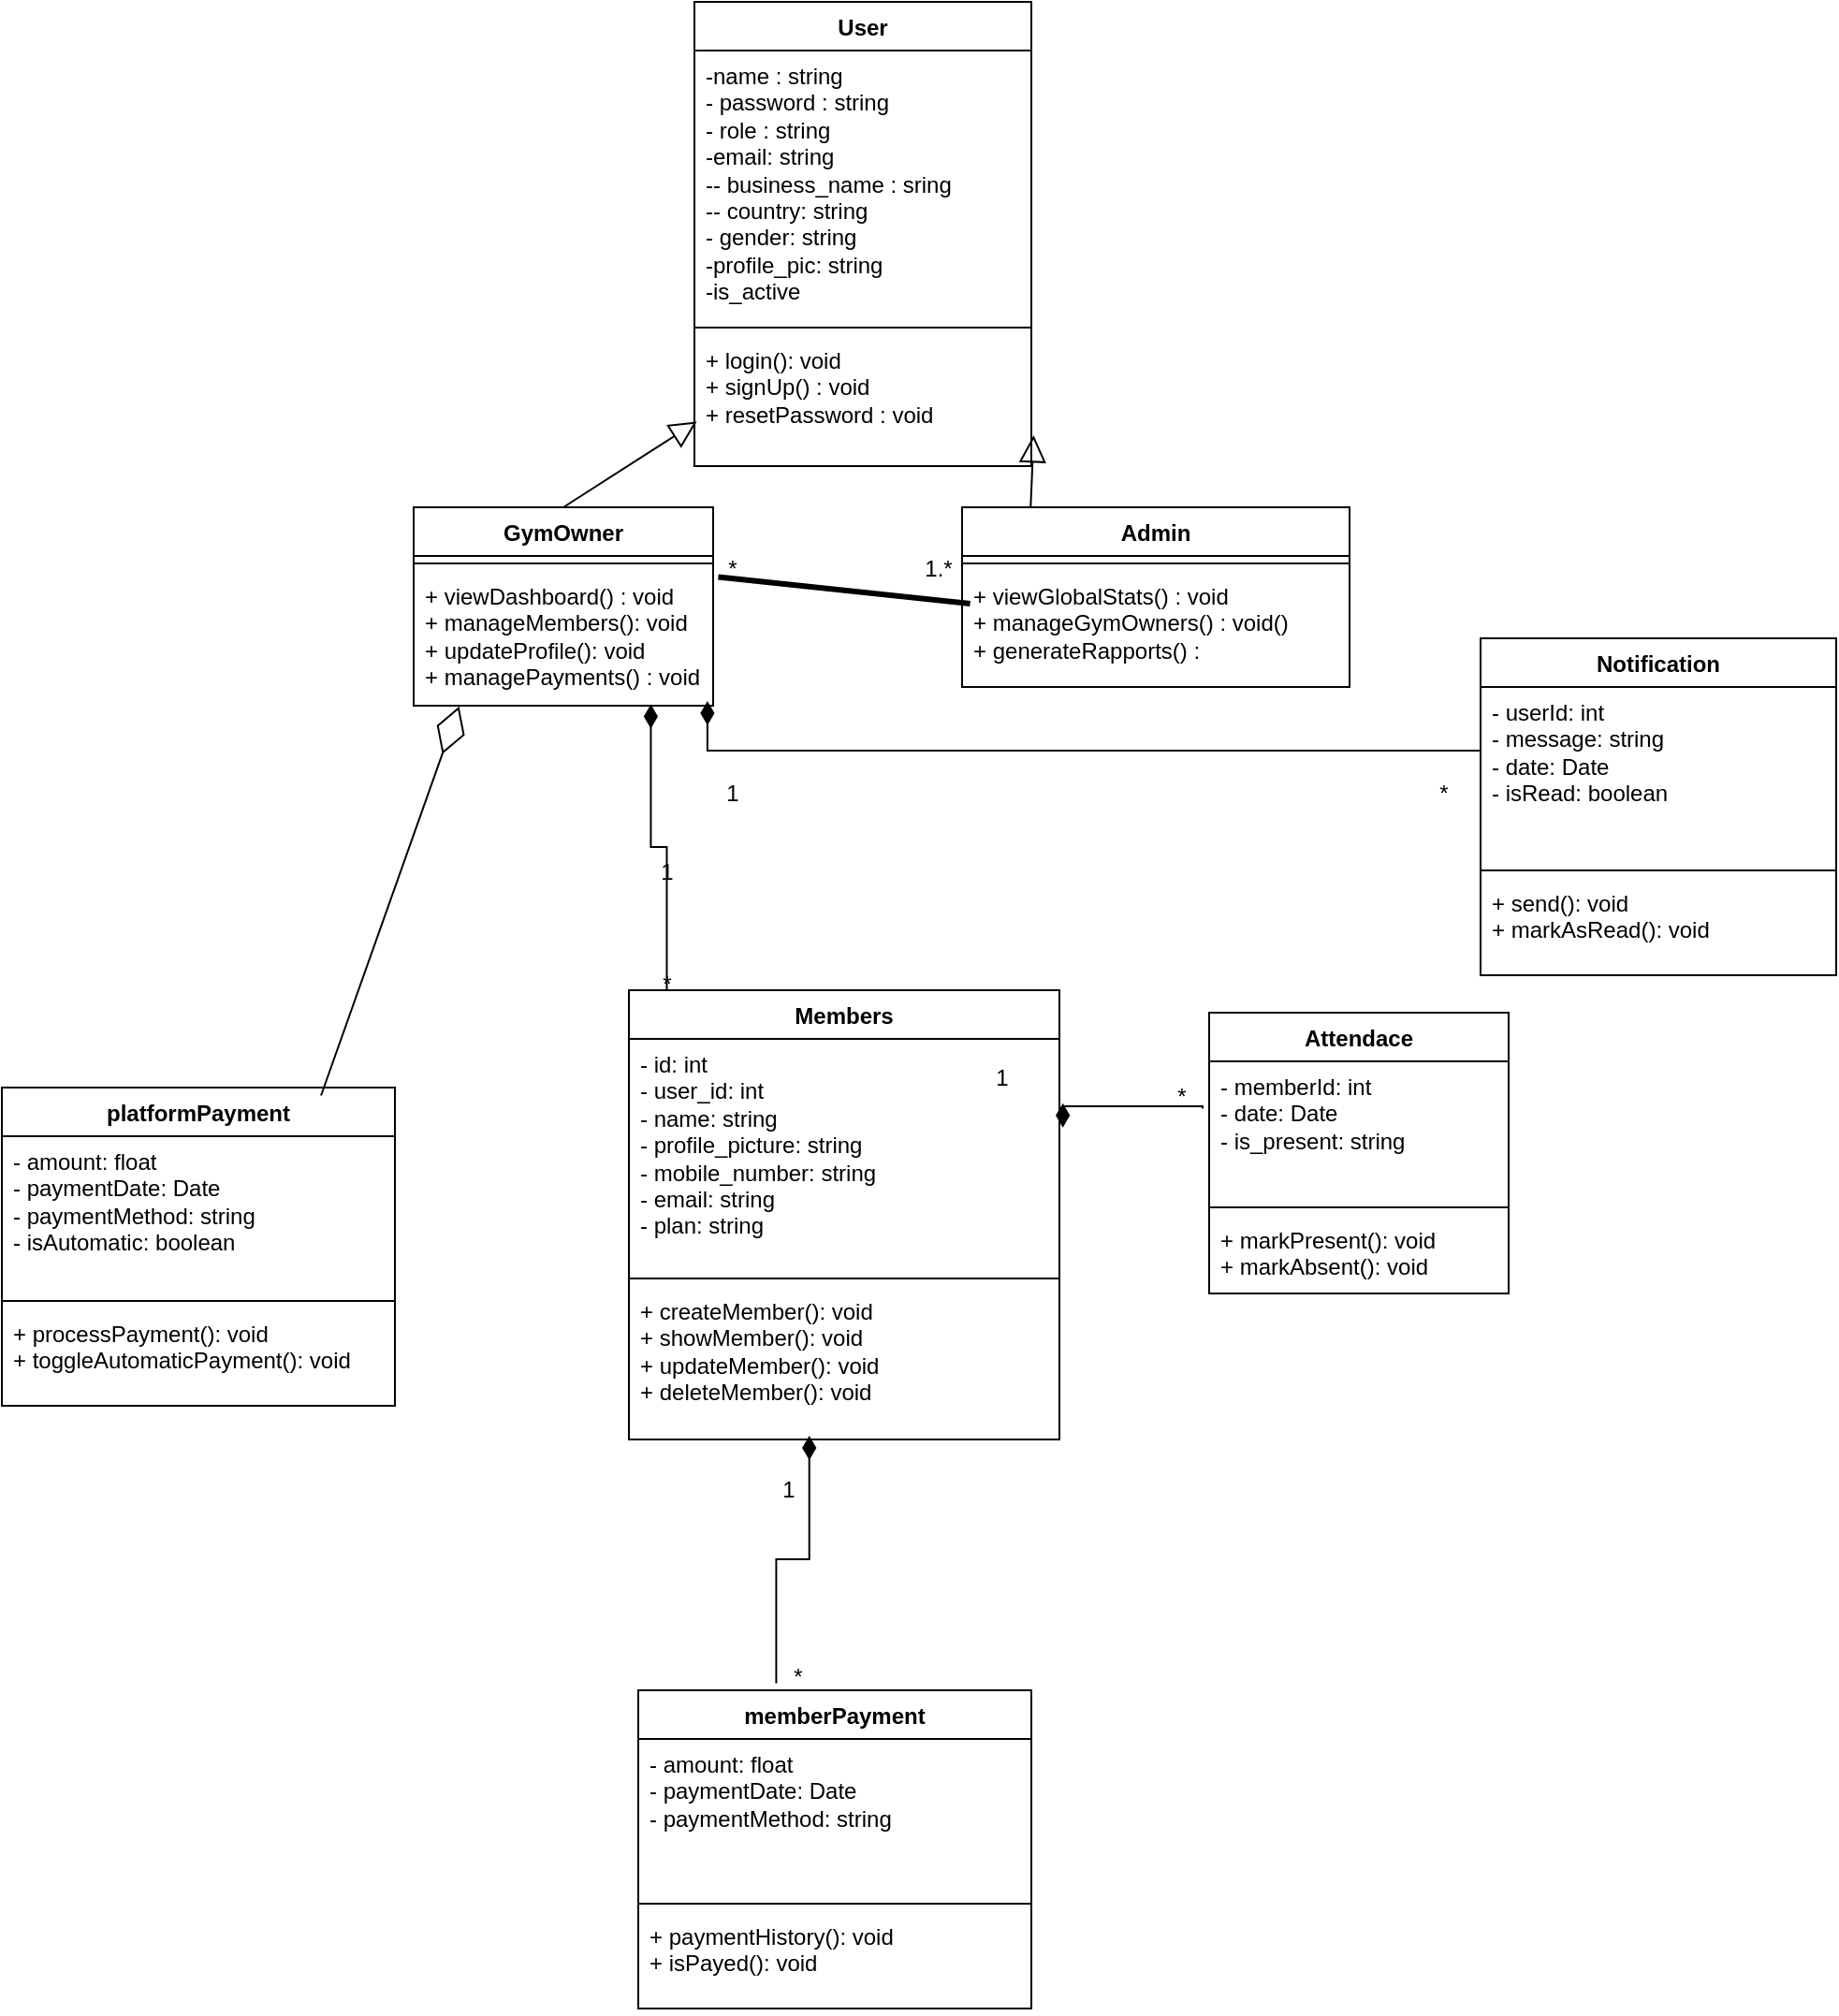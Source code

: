 <mxfile version="26.2.13">
  <diagram name="Page-1" id="CyW6aP-Xm8CD-qENMy1q">
    <mxGraphModel dx="2320" dy="1249" grid="1" gridSize="10" guides="1" tooltips="1" connect="1" arrows="1" fold="1" page="1" pageScale="1" pageWidth="827" pageHeight="1169" math="0" shadow="0">
      <root>
        <mxCell id="0" />
        <mxCell id="1" parent="0" />
        <mxCell id="tbkn11sp3KUf5FUR0pX_-49" value="GymOwner" style="swimlane;fontStyle=1;align=center;verticalAlign=top;childLayout=stackLayout;horizontal=1;startSize=26;horizontalStack=0;resizeParent=1;resizeParentMax=0;resizeLast=0;collapsible=1;marginBottom=0;whiteSpace=wrap;html=1;" vertex="1" parent="1">
          <mxGeometry x="620" y="1190" width="160" height="106" as="geometry" />
        </mxCell>
        <mxCell id="tbkn11sp3KUf5FUR0pX_-50" value="" style="line;strokeWidth=1;fillColor=none;align=left;verticalAlign=middle;spacingTop=-1;spacingLeft=3;spacingRight=3;rotatable=0;labelPosition=right;points=[];portConstraint=eastwest;strokeColor=inherit;" vertex="1" parent="tbkn11sp3KUf5FUR0pX_-49">
          <mxGeometry y="26" width="160" height="8" as="geometry" />
        </mxCell>
        <mxCell id="tbkn11sp3KUf5FUR0pX_-51" value="+ viewDashboard() : void&lt;div&gt;+ manageMembers(): void&lt;/div&gt;&lt;div&gt;+ updateProfile(): void&lt;/div&gt;&lt;div&gt;+ managePayments() : void&lt;/div&gt;" style="text;strokeColor=none;fillColor=none;align=left;verticalAlign=top;spacingLeft=4;spacingRight=4;overflow=hidden;rotatable=0;points=[[0,0.5],[1,0.5]];portConstraint=eastwest;whiteSpace=wrap;html=1;" vertex="1" parent="tbkn11sp3KUf5FUR0pX_-49">
          <mxGeometry y="34" width="160" height="72" as="geometry" />
        </mxCell>
        <mxCell id="tbkn11sp3KUf5FUR0pX_-52" value="Admin" style="swimlane;fontStyle=1;align=center;verticalAlign=top;childLayout=stackLayout;horizontal=1;startSize=26;horizontalStack=0;resizeParent=1;resizeParentMax=0;resizeLast=0;collapsible=1;marginBottom=0;whiteSpace=wrap;html=1;" vertex="1" parent="1">
          <mxGeometry x="913" y="1190" width="207" height="96" as="geometry" />
        </mxCell>
        <mxCell id="tbkn11sp3KUf5FUR0pX_-53" value="" style="line;strokeWidth=1;fillColor=none;align=left;verticalAlign=middle;spacingTop=-1;spacingLeft=3;spacingRight=3;rotatable=0;labelPosition=right;points=[];portConstraint=eastwest;strokeColor=inherit;" vertex="1" parent="tbkn11sp3KUf5FUR0pX_-52">
          <mxGeometry y="26" width="207" height="8" as="geometry" />
        </mxCell>
        <mxCell id="tbkn11sp3KUf5FUR0pX_-54" value="+ viewGlobalStats() : void&lt;div&gt;+ manageGymOwners() : void()&lt;/div&gt;&lt;div&gt;+ generateRapports() :&amp;nbsp;&lt;/div&gt;" style="text;strokeColor=none;fillColor=none;align=left;verticalAlign=top;spacingLeft=4;spacingRight=4;overflow=hidden;rotatable=0;points=[[0,0.5],[1,0.5]];portConstraint=eastwest;whiteSpace=wrap;html=1;" vertex="1" parent="tbkn11sp3KUf5FUR0pX_-52">
          <mxGeometry y="34" width="207" height="62" as="geometry" />
        </mxCell>
        <mxCell id="tbkn11sp3KUf5FUR0pX_-55" value="Attendace" style="swimlane;fontStyle=1;align=center;verticalAlign=top;childLayout=stackLayout;horizontal=1;startSize=26;horizontalStack=0;resizeParent=1;resizeParentMax=0;resizeLast=0;collapsible=1;marginBottom=0;whiteSpace=wrap;html=1;" vertex="1" parent="1">
          <mxGeometry x="1045" y="1460" width="160" height="150" as="geometry" />
        </mxCell>
        <mxCell id="tbkn11sp3KUf5FUR0pX_-56" value="&lt;div&gt;&lt;span style=&quot;background-color: transparent; color: light-dark(rgb(0, 0, 0), rgb(255, 255, 255));&quot;&gt;- memberId: int&amp;nbsp; &amp;nbsp; &amp;nbsp; &amp;nbsp; &amp;nbsp; &amp;nbsp; &amp;nbsp; &amp;nbsp; &amp;nbsp;&amp;nbsp;&lt;/span&gt;&lt;/div&gt;&lt;div&gt;- date: Date&amp;nbsp; &amp;nbsp; &amp;nbsp; &amp;nbsp; &amp;nbsp; &amp;nbsp; &amp;nbsp; &amp;nbsp; &amp;nbsp; &amp;nbsp; &amp;nbsp;&amp;nbsp;&lt;/div&gt;&lt;div&gt;- is_present: string&lt;/div&gt;" style="text;strokeColor=none;fillColor=none;align=left;verticalAlign=top;spacingLeft=4;spacingRight=4;overflow=hidden;rotatable=0;points=[[0,0.5],[1,0.5]];portConstraint=eastwest;whiteSpace=wrap;html=1;" vertex="1" parent="tbkn11sp3KUf5FUR0pX_-55">
          <mxGeometry y="26" width="160" height="74" as="geometry" />
        </mxCell>
        <mxCell id="tbkn11sp3KUf5FUR0pX_-57" value="" style="line;strokeWidth=1;fillColor=none;align=left;verticalAlign=middle;spacingTop=-1;spacingLeft=3;spacingRight=3;rotatable=0;labelPosition=right;points=[];portConstraint=eastwest;strokeColor=inherit;" vertex="1" parent="tbkn11sp3KUf5FUR0pX_-55">
          <mxGeometry y="100" width="160" height="8" as="geometry" />
        </mxCell>
        <mxCell id="tbkn11sp3KUf5FUR0pX_-58" value="&lt;div&gt;+ markPresent(): void&amp;nbsp; &amp;nbsp; &amp;nbsp; &amp;nbsp; &amp;nbsp;&amp;nbsp;&lt;/div&gt;&lt;div&gt;+ markAbsent(): void&lt;/div&gt;" style="text;strokeColor=none;fillColor=none;align=left;verticalAlign=top;spacingLeft=4;spacingRight=4;overflow=hidden;rotatable=0;points=[[0,0.5],[1,0.5]];portConstraint=eastwest;whiteSpace=wrap;html=1;" vertex="1" parent="tbkn11sp3KUf5FUR0pX_-55">
          <mxGeometry y="108" width="160" height="42" as="geometry" />
        </mxCell>
        <mxCell id="tbkn11sp3KUf5FUR0pX_-59" value="Members&lt;div&gt;&lt;br&gt;&lt;/div&gt;" style="swimlane;fontStyle=1;align=center;verticalAlign=top;childLayout=stackLayout;horizontal=1;startSize=26;horizontalStack=0;resizeParent=1;resizeParentMax=0;resizeLast=0;collapsible=1;marginBottom=0;whiteSpace=wrap;html=1;" vertex="1" parent="1">
          <mxGeometry x="735" y="1448" width="230" height="240" as="geometry" />
        </mxCell>
        <mxCell id="tbkn11sp3KUf5FUR0pX_-60" value="&lt;div&gt;&lt;div&gt;&lt;div&gt;- id: int&lt;/div&gt;&lt;div&gt;- user_id: int&lt;/div&gt;&lt;div&gt;- name: string&lt;/div&gt;&lt;div&gt;- profile_picture: string&lt;/div&gt;&lt;div&gt;- mobile_number: string&lt;/div&gt;&lt;div&gt;- email: string&lt;/div&gt;&lt;div&gt;- plan: string&lt;/div&gt;&lt;/div&gt;&lt;/div&gt;" style="text;strokeColor=none;fillColor=none;align=left;verticalAlign=top;spacingLeft=4;spacingRight=4;overflow=hidden;rotatable=0;points=[[0,0.5],[1,0.5]];portConstraint=eastwest;whiteSpace=wrap;html=1;" vertex="1" parent="tbkn11sp3KUf5FUR0pX_-59">
          <mxGeometry y="26" width="230" height="124" as="geometry" />
        </mxCell>
        <mxCell id="tbkn11sp3KUf5FUR0pX_-61" value="" style="line;strokeWidth=1;fillColor=none;align=left;verticalAlign=middle;spacingTop=-1;spacingLeft=3;spacingRight=3;rotatable=0;labelPosition=right;points=[];portConstraint=eastwest;strokeColor=inherit;" vertex="1" parent="tbkn11sp3KUf5FUR0pX_-59">
          <mxGeometry y="150" width="230" height="8" as="geometry" />
        </mxCell>
        <mxCell id="tbkn11sp3KUf5FUR0pX_-62" value="+ createMember(): void&lt;div&gt;+ showMember(): void&lt;/div&gt;&lt;div&gt;+ updateMember(): void&lt;/div&gt;&lt;div&gt;+ delete&lt;span style=&quot;background-color: transparent; color: light-dark(rgb(0, 0, 0), rgb(255, 255, 255));&quot;&gt;Member(): void&lt;/span&gt;&lt;/div&gt;&lt;div&gt;&lt;br&gt;&lt;/div&gt;" style="text;strokeColor=none;fillColor=none;align=left;verticalAlign=top;spacingLeft=4;spacingRight=4;overflow=hidden;rotatable=0;points=[[0,0.5],[1,0.5]];portConstraint=eastwest;whiteSpace=wrap;html=1;" vertex="1" parent="tbkn11sp3KUf5FUR0pX_-59">
          <mxGeometry y="158" width="230" height="82" as="geometry" />
        </mxCell>
        <mxCell id="tbkn11sp3KUf5FUR0pX_-63" value="User" style="swimlane;fontStyle=1;align=center;verticalAlign=top;childLayout=stackLayout;horizontal=1;startSize=26;horizontalStack=0;resizeParent=1;resizeParentMax=0;resizeLast=0;collapsible=1;marginBottom=0;whiteSpace=wrap;html=1;" vertex="1" parent="1">
          <mxGeometry x="770" y="920" width="180" height="248" as="geometry" />
        </mxCell>
        <mxCell id="tbkn11sp3KUf5FUR0pX_-64" value="&lt;div&gt;-name : string&lt;/div&gt;&lt;div&gt;- password : string&lt;/div&gt;&lt;div&gt;- role : string&lt;/div&gt;&lt;div&gt;-email: string&lt;/div&gt;&lt;div&gt;-&lt;span style=&quot;background-color: transparent; color: light-dark(rgb(0, 0, 0), rgb(255, 255, 255));&quot;&gt;- business_name : sring&lt;/span&gt;&lt;/div&gt;&lt;div&gt;-&lt;span style=&quot;background-color: transparent; color: light-dark(rgb(0, 0, 0), rgb(255, 255, 255));&quot;&gt;- country: string&lt;/span&gt;&lt;/div&gt;&lt;div&gt;&lt;span style=&quot;background-color: transparent; color: light-dark(rgb(0, 0, 0), rgb(255, 255, 255));&quot;&gt;- gender: string&lt;/span&gt;&lt;/div&gt;&lt;div&gt;&lt;span style=&quot;background-color: transparent; color: light-dark(rgb(0, 0, 0), rgb(255, 255, 255));&quot;&gt;-profile_pic: string&lt;/span&gt;&lt;/div&gt;&lt;div&gt;&lt;span style=&quot;background-color: transparent; color: light-dark(rgb(0, 0, 0), rgb(255, 255, 255));&quot;&gt;-is_active&lt;/span&gt;&lt;/div&gt;" style="text;strokeColor=none;fillColor=none;align=left;verticalAlign=top;spacingLeft=4;spacingRight=4;overflow=hidden;rotatable=0;points=[[0,0.5],[1,0.5]];portConstraint=eastwest;whiteSpace=wrap;html=1;" vertex="1" parent="tbkn11sp3KUf5FUR0pX_-63">
          <mxGeometry y="26" width="180" height="144" as="geometry" />
        </mxCell>
        <mxCell id="tbkn11sp3KUf5FUR0pX_-65" value="" style="line;strokeWidth=1;fillColor=none;align=left;verticalAlign=middle;spacingTop=-1;spacingLeft=3;spacingRight=3;rotatable=0;labelPosition=right;points=[];portConstraint=eastwest;strokeColor=inherit;" vertex="1" parent="tbkn11sp3KUf5FUR0pX_-63">
          <mxGeometry y="170" width="180" height="8" as="geometry" />
        </mxCell>
        <mxCell id="tbkn11sp3KUf5FUR0pX_-66" value="+ login(): void&lt;div&gt;+ signUp() : void&lt;/div&gt;&lt;div&gt;+ resetPassword : void&lt;/div&gt;" style="text;strokeColor=none;fillColor=none;align=left;verticalAlign=top;spacingLeft=4;spacingRight=4;overflow=hidden;rotatable=0;points=[[0,0.5],[1,0.5]];portConstraint=eastwest;whiteSpace=wrap;html=1;" vertex="1" parent="tbkn11sp3KUf5FUR0pX_-63">
          <mxGeometry y="178" width="180" height="70" as="geometry" />
        </mxCell>
        <mxCell id="tbkn11sp3KUf5FUR0pX_-67" value="platformPayment" style="swimlane;fontStyle=1;align=center;verticalAlign=top;childLayout=stackLayout;horizontal=1;startSize=26;horizontalStack=0;resizeParent=1;resizeParentMax=0;resizeLast=0;collapsible=1;marginBottom=0;whiteSpace=wrap;html=1;" vertex="1" parent="1">
          <mxGeometry x="400" y="1500" width="210" height="170" as="geometry" />
        </mxCell>
        <mxCell id="tbkn11sp3KUf5FUR0pX_-68" value="&lt;div&gt;&lt;span style=&quot;background-color: transparent; color: light-dark(rgb(0, 0, 0), rgb(255, 255, 255));&quot;&gt;- amount: float&amp;nbsp; &amp;nbsp; &amp;nbsp; &amp;nbsp; &amp;nbsp; &amp;nbsp; &amp;nbsp; &amp;nbsp; &amp;nbsp; &amp;nbsp;&lt;/span&gt;&lt;/div&gt;&lt;div&gt;- paymentDate: Date&amp;nbsp; &amp;nbsp; &amp;nbsp; &amp;nbsp; &amp;nbsp; &amp;nbsp; &amp;nbsp; &amp;nbsp;&lt;/div&gt;&lt;div&gt;- paymentMethod: string&amp;nbsp; &amp;nbsp; &amp;nbsp; &amp;nbsp; &amp;nbsp; &amp;nbsp;&lt;/div&gt;&lt;div&gt;- isAutomatic: boolean&amp;nbsp;&amp;nbsp;&lt;/div&gt;" style="text;strokeColor=none;fillColor=none;align=left;verticalAlign=top;spacingLeft=4;spacingRight=4;overflow=hidden;rotatable=0;points=[[0,0.5],[1,0.5]];portConstraint=eastwest;whiteSpace=wrap;html=1;" vertex="1" parent="tbkn11sp3KUf5FUR0pX_-67">
          <mxGeometry y="26" width="210" height="84" as="geometry" />
        </mxCell>
        <mxCell id="tbkn11sp3KUf5FUR0pX_-69" value="" style="line;strokeWidth=1;fillColor=none;align=left;verticalAlign=middle;spacingTop=-1;spacingLeft=3;spacingRight=3;rotatable=0;labelPosition=right;points=[];portConstraint=eastwest;strokeColor=inherit;" vertex="1" parent="tbkn11sp3KUf5FUR0pX_-67">
          <mxGeometry y="110" width="210" height="8" as="geometry" />
        </mxCell>
        <mxCell id="tbkn11sp3KUf5FUR0pX_-70" value="&lt;div&gt;+ processPayment(): void&amp;nbsp; &amp;nbsp; &amp;nbsp; &amp;nbsp; &amp;nbsp;&amp;nbsp;&lt;/div&gt;&lt;div&gt;+ toggleAutomaticPayment(): void&lt;/div&gt;" style="text;strokeColor=none;fillColor=none;align=left;verticalAlign=top;spacingLeft=4;spacingRight=4;overflow=hidden;rotatable=0;points=[[0,0.5],[1,0.5]];portConstraint=eastwest;whiteSpace=wrap;html=1;" vertex="1" parent="tbkn11sp3KUf5FUR0pX_-67">
          <mxGeometry y="118" width="210" height="52" as="geometry" />
        </mxCell>
        <mxCell id="tbkn11sp3KUf5FUR0pX_-71" value="Notification" style="swimlane;fontStyle=1;align=center;verticalAlign=top;childLayout=stackLayout;horizontal=1;startSize=26;horizontalStack=0;resizeParent=1;resizeParentMax=0;resizeLast=0;collapsible=1;marginBottom=0;whiteSpace=wrap;html=1;" vertex="1" parent="1">
          <mxGeometry x="1190" y="1260" width="190" height="180" as="geometry" />
        </mxCell>
        <mxCell id="tbkn11sp3KUf5FUR0pX_-72" value="&lt;div&gt;&lt;span style=&quot;background-color: transparent; color: light-dark(rgb(0, 0, 0), rgb(255, 255, 255));&quot;&gt;- userId: int&amp;nbsp; &amp;nbsp; &amp;nbsp; &amp;nbsp; &amp;nbsp; &amp;nbsp; &amp;nbsp; &amp;nbsp; &amp;nbsp; &amp;nbsp; &amp;nbsp;&lt;/span&gt;&lt;/div&gt;&lt;div&gt;- message: string&amp;nbsp; &amp;nbsp; &amp;nbsp; &amp;nbsp; &amp;nbsp; &amp;nbsp; &amp;nbsp; &amp;nbsp; &amp;nbsp;&lt;/div&gt;&lt;div&gt;- date: Date&amp;nbsp; &amp;nbsp; &amp;nbsp; &amp;nbsp; &amp;nbsp; &amp;nbsp; &amp;nbsp; &amp;nbsp; &amp;nbsp; &amp;nbsp; &amp;nbsp;&amp;nbsp;&lt;/div&gt;&lt;div&gt;- isRead: boolean&amp;nbsp; &amp;nbsp;&lt;/div&gt;" style="text;strokeColor=none;fillColor=none;align=left;verticalAlign=top;spacingLeft=4;spacingRight=4;overflow=hidden;rotatable=0;points=[[0,0.5],[1,0.5]];portConstraint=eastwest;whiteSpace=wrap;html=1;" vertex="1" parent="tbkn11sp3KUf5FUR0pX_-71">
          <mxGeometry y="26" width="190" height="94" as="geometry" />
        </mxCell>
        <mxCell id="tbkn11sp3KUf5FUR0pX_-73" value="" style="line;strokeWidth=1;fillColor=none;align=left;verticalAlign=middle;spacingTop=-1;spacingLeft=3;spacingRight=3;rotatable=0;labelPosition=right;points=[];portConstraint=eastwest;strokeColor=inherit;" vertex="1" parent="tbkn11sp3KUf5FUR0pX_-71">
          <mxGeometry y="120" width="190" height="8" as="geometry" />
        </mxCell>
        <mxCell id="tbkn11sp3KUf5FUR0pX_-74" value="&lt;div&gt;+ send(): void&amp;nbsp; &amp;nbsp; &amp;nbsp; &amp;nbsp; &amp;nbsp; &amp;nbsp; &amp;nbsp; &amp;nbsp; &amp;nbsp; &amp;nbsp;&amp;nbsp;&lt;/div&gt;&lt;div&gt;+ markAsRead(): void&amp;nbsp;&lt;/div&gt;" style="text;strokeColor=none;fillColor=none;align=left;verticalAlign=top;spacingLeft=4;spacingRight=4;overflow=hidden;rotatable=0;points=[[0,0.5],[1,0.5]];portConstraint=eastwest;whiteSpace=wrap;html=1;" vertex="1" parent="tbkn11sp3KUf5FUR0pX_-71">
          <mxGeometry y="128" width="190" height="52" as="geometry" />
        </mxCell>
        <mxCell id="tbkn11sp3KUf5FUR0pX_-75" value="" style="edgeStyle=none;html=1;endSize=12;endArrow=block;endFill=0;rounded=0;exitX=0.5;exitY=0;exitDx=0;exitDy=0;entryX=0.007;entryY=0.661;entryDx=0;entryDy=0;entryPerimeter=0;" edge="1" parent="1" source="tbkn11sp3KUf5FUR0pX_-49" target="tbkn11sp3KUf5FUR0pX_-66">
          <mxGeometry width="160" relative="1" as="geometry">
            <mxPoint x="620" y="1130" as="sourcePoint" />
            <mxPoint x="780" y="1130" as="targetPoint" />
          </mxGeometry>
        </mxCell>
        <mxCell id="tbkn11sp3KUf5FUR0pX_-76" value="" style="edgeStyle=none;html=1;endSize=12;endArrow=block;endFill=0;rounded=0;exitX=0.177;exitY=-0.001;exitDx=0;exitDy=0;entryX=1.007;entryY=0.765;entryDx=0;entryDy=0;entryPerimeter=0;exitPerimeter=0;" edge="1" parent="1" source="tbkn11sp3KUf5FUR0pX_-52" target="tbkn11sp3KUf5FUR0pX_-66">
          <mxGeometry width="160" relative="1" as="geometry">
            <mxPoint x="970" y="1224" as="sourcePoint" />
            <mxPoint x="1041" y="1163" as="targetPoint" />
          </mxGeometry>
        </mxCell>
        <mxCell id="tbkn11sp3KUf5FUR0pX_-77" value="" style="html=1;startArrow=diamondThin;startFill=1;edgeStyle=elbowEdgeStyle;elbow=vertical;startSize=10;endArrow=none;endFill=0;rounded=0;entryX=-0.022;entryY=0.341;entryDx=0;entryDy=0;entryPerimeter=0;exitX=1.008;exitY=0.277;exitDx=0;exitDy=0;exitPerimeter=0;" edge="1" parent="1" source="tbkn11sp3KUf5FUR0pX_-60" target="tbkn11sp3KUf5FUR0pX_-56">
          <mxGeometry width="160" relative="1" as="geometry">
            <mxPoint x="920" y="1510" as="sourcePoint" />
            <mxPoint x="1080" y="1510" as="targetPoint" />
          </mxGeometry>
        </mxCell>
        <mxCell id="tbkn11sp3KUf5FUR0pX_-78" value="memberPayment" style="swimlane;fontStyle=1;align=center;verticalAlign=top;childLayout=stackLayout;horizontal=1;startSize=26;horizontalStack=0;resizeParent=1;resizeParentMax=0;resizeLast=0;collapsible=1;marginBottom=0;whiteSpace=wrap;html=1;" vertex="1" parent="1">
          <mxGeometry x="740" y="1822" width="210" height="170" as="geometry" />
        </mxCell>
        <mxCell id="tbkn11sp3KUf5FUR0pX_-79" value="&lt;div&gt;&lt;span style=&quot;background-color: transparent; color: light-dark(rgb(0, 0, 0), rgb(255, 255, 255));&quot;&gt;- amount: float&amp;nbsp; &amp;nbsp; &amp;nbsp; &amp;nbsp; &amp;nbsp; &amp;nbsp; &amp;nbsp; &amp;nbsp; &amp;nbsp; &amp;nbsp;&lt;/span&gt;&lt;/div&gt;&lt;div&gt;- paymentDate: Date&amp;nbsp; &amp;nbsp; &amp;nbsp; &amp;nbsp; &amp;nbsp; &amp;nbsp; &amp;nbsp; &amp;nbsp;&lt;/div&gt;&lt;div&gt;- paymentMethod: string&amp;nbsp; &amp;nbsp; &amp;nbsp; &amp;nbsp; &amp;nbsp; &amp;nbsp;&lt;span style=&quot;background-color: transparent; color: light-dark(rgb(0, 0, 0), rgb(255, 255, 255));&quot;&gt;&amp;nbsp;&amp;nbsp;&lt;/span&gt;&lt;/div&gt;" style="text;strokeColor=none;fillColor=none;align=left;verticalAlign=top;spacingLeft=4;spacingRight=4;overflow=hidden;rotatable=0;points=[[0,0.5],[1,0.5]];portConstraint=eastwest;whiteSpace=wrap;html=1;" vertex="1" parent="tbkn11sp3KUf5FUR0pX_-78">
          <mxGeometry y="26" width="210" height="84" as="geometry" />
        </mxCell>
        <mxCell id="tbkn11sp3KUf5FUR0pX_-80" value="" style="line;strokeWidth=1;fillColor=none;align=left;verticalAlign=middle;spacingTop=-1;spacingLeft=3;spacingRight=3;rotatable=0;labelPosition=right;points=[];portConstraint=eastwest;strokeColor=inherit;" vertex="1" parent="tbkn11sp3KUf5FUR0pX_-78">
          <mxGeometry y="110" width="210" height="8" as="geometry" />
        </mxCell>
        <mxCell id="tbkn11sp3KUf5FUR0pX_-81" value="&lt;div&gt;+ paymentHistory(): void&amp;nbsp; &amp;nbsp; &amp;nbsp; &amp;nbsp; &amp;nbsp;&amp;nbsp;&lt;/div&gt;&lt;div&gt;+ isPayed(): void&lt;/div&gt;" style="text;strokeColor=none;fillColor=none;align=left;verticalAlign=top;spacingLeft=4;spacingRight=4;overflow=hidden;rotatable=0;points=[[0,0.5],[1,0.5]];portConstraint=eastwest;whiteSpace=wrap;html=1;" vertex="1" parent="tbkn11sp3KUf5FUR0pX_-78">
          <mxGeometry y="118" width="210" height="52" as="geometry" />
        </mxCell>
        <mxCell id="tbkn11sp3KUf5FUR0pX_-82" value="" style="html=1;startArrow=diamondThin;startFill=1;edgeStyle=elbowEdgeStyle;elbow=vertical;startSize=10;endArrow=none;endFill=0;rounded=0;entryX=0.351;entryY=-0.022;entryDx=0;entryDy=0;entryPerimeter=0;exitX=0.419;exitY=0.976;exitDx=0;exitDy=0;exitPerimeter=0;" edge="1" parent="1" source="tbkn11sp3KUf5FUR0pX_-62" target="tbkn11sp3KUf5FUR0pX_-78">
          <mxGeometry width="160" relative="1" as="geometry">
            <mxPoint x="770" y="1700" as="sourcePoint" />
            <mxPoint x="889" y="1701" as="targetPoint" />
          </mxGeometry>
        </mxCell>
        <mxCell id="tbkn11sp3KUf5FUR0pX_-83" value="" style="html=1;startArrow=diamondThin;startFill=1;edgeStyle=elbowEdgeStyle;elbow=vertical;startSize=10;endArrow=none;endFill=0;rounded=0;entryX=0.088;entryY=0;entryDx=0;entryDy=0;entryPerimeter=0;exitX=0.792;exitY=0.99;exitDx=0;exitDy=0;exitPerimeter=0;" edge="1" parent="1" source="tbkn11sp3KUf5FUR0pX_-51" target="tbkn11sp3KUf5FUR0pX_-59">
          <mxGeometry width="160" relative="1" as="geometry">
            <mxPoint x="770" y="1420" as="sourcePoint" />
            <mxPoint x="889" y="1421" as="targetPoint" />
          </mxGeometry>
        </mxCell>
        <mxCell id="tbkn11sp3KUf5FUR0pX_-84" value="" style="endArrow=diamondThin;endFill=0;endSize=24;html=1;rounded=0;entryX=0.152;entryY=1.006;entryDx=0;entryDy=0;exitX=0.812;exitY=0.025;exitDx=0;exitDy=0;exitPerimeter=0;entryPerimeter=0;" edge="1" parent="1" source="tbkn11sp3KUf5FUR0pX_-67" target="tbkn11sp3KUf5FUR0pX_-51">
          <mxGeometry width="160" relative="1" as="geometry">
            <mxPoint x="520" y="1270" as="sourcePoint" />
            <mxPoint x="680" y="1270" as="targetPoint" />
          </mxGeometry>
        </mxCell>
        <mxCell id="tbkn11sp3KUf5FUR0pX_-85" value="" style="html=1;startArrow=diamondThin;startFill=1;edgeStyle=elbowEdgeStyle;elbow=vertical;startSize=10;endArrow=none;endFill=0;rounded=0;exitX=0.981;exitY=0.965;exitDx=0;exitDy=0;exitPerimeter=0;" edge="1" parent="1" source="tbkn11sp3KUf5FUR0pX_-51">
          <mxGeometry width="160" relative="1" as="geometry">
            <mxPoint x="786.68" y="1260" as="sourcePoint" />
            <mxPoint x="1190" y="1346.32" as="targetPoint" />
          </mxGeometry>
        </mxCell>
        <mxCell id="tbkn11sp3KUf5FUR0pX_-86" value="*" style="text;html=1;align=center;verticalAlign=middle;resizable=0;points=[];autosize=1;strokeColor=none;fillColor=none;" vertex="1" parent="1">
          <mxGeometry x="740" y="1430" width="30" height="30" as="geometry" />
        </mxCell>
        <mxCell id="tbkn11sp3KUf5FUR0pX_-87" value="1" style="text;html=1;align=center;verticalAlign=middle;resizable=0;points=[];autosize=1;strokeColor=none;fillColor=none;" vertex="1" parent="1">
          <mxGeometry x="740" y="1370" width="30" height="30" as="geometry" />
        </mxCell>
        <mxCell id="tbkn11sp3KUf5FUR0pX_-88" value="1" style="text;html=1;align=center;verticalAlign=middle;resizable=0;points=[];autosize=1;strokeColor=none;fillColor=none;" vertex="1" parent="1">
          <mxGeometry x="775" y="1328" width="30" height="30" as="geometry" />
        </mxCell>
        <mxCell id="tbkn11sp3KUf5FUR0pX_-89" value="*" style="text;html=1;align=center;verticalAlign=middle;resizable=0;points=[];autosize=1;strokeColor=none;fillColor=none;" vertex="1" parent="1">
          <mxGeometry x="1155" y="1328" width="30" height="30" as="geometry" />
        </mxCell>
        <mxCell id="tbkn11sp3KUf5FUR0pX_-90" value="1" style="text;html=1;align=center;verticalAlign=middle;resizable=0;points=[];autosize=1;strokeColor=none;fillColor=none;" vertex="1" parent="1">
          <mxGeometry x="919" y="1480" width="30" height="30" as="geometry" />
        </mxCell>
        <mxCell id="tbkn11sp3KUf5FUR0pX_-91" value="*" style="text;html=1;align=center;verticalAlign=middle;resizable=0;points=[];autosize=1;strokeColor=none;fillColor=none;" vertex="1" parent="1">
          <mxGeometry x="1015" y="1490" width="30" height="30" as="geometry" />
        </mxCell>
        <mxCell id="tbkn11sp3KUf5FUR0pX_-92" value="*" style="text;html=1;align=center;verticalAlign=middle;resizable=0;points=[];autosize=1;strokeColor=none;fillColor=none;" vertex="1" parent="1">
          <mxGeometry x="775" y="1208" width="30" height="30" as="geometry" />
        </mxCell>
        <mxCell id="tbkn11sp3KUf5FUR0pX_-93" value="1.*" style="text;html=1;align=center;verticalAlign=middle;resizable=0;points=[];autosize=1;strokeColor=none;fillColor=none;" vertex="1" parent="1">
          <mxGeometry x="880" y="1208" width="40" height="30" as="geometry" />
        </mxCell>
        <mxCell id="tbkn11sp3KUf5FUR0pX_-94" value="1" style="text;html=1;align=center;verticalAlign=middle;resizable=0;points=[];autosize=1;strokeColor=none;fillColor=none;" vertex="1" parent="1">
          <mxGeometry x="805" y="1700" width="30" height="30" as="geometry" />
        </mxCell>
        <mxCell id="tbkn11sp3KUf5FUR0pX_-95" value="*" style="text;html=1;align=center;verticalAlign=middle;resizable=0;points=[];autosize=1;strokeColor=none;fillColor=none;" vertex="1" parent="1">
          <mxGeometry x="810" y="1800" width="30" height="30" as="geometry" />
        </mxCell>
        <mxCell id="tbkn11sp3KUf5FUR0pX_-96" value="" style="endArrow=none;startArrow=none;endFill=0;startFill=0;endSize=8;html=1;verticalAlign=bottom;labelBackgroundColor=none;strokeWidth=3;rounded=0;entryX=0.932;entryY=1.116;entryDx=0;entryDy=0;exitX=1.017;exitY=0.331;exitDx=0;exitDy=0;exitPerimeter=0;entryPerimeter=0;" edge="1" parent="1" target="tbkn11sp3KUf5FUR0pX_-93">
          <mxGeometry width="160" relative="1" as="geometry">
            <mxPoint x="782.72" y="1227.254" as="sourcePoint" />
            <mxPoint x="934" y="1127" as="targetPoint" />
          </mxGeometry>
        </mxCell>
      </root>
    </mxGraphModel>
  </diagram>
</mxfile>
